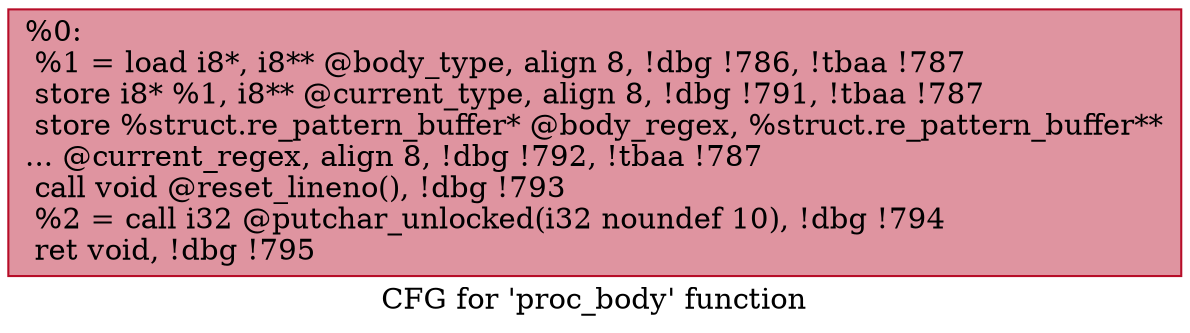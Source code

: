 digraph "CFG for 'proc_body' function" {
	label="CFG for 'proc_body' function";

	Node0x176aef0 [shape=record,color="#b70d28ff", style=filled, fillcolor="#b70d2870",label="{%0:\l  %1 = load i8*, i8** @body_type, align 8, !dbg !786, !tbaa !787\l  store i8* %1, i8** @current_type, align 8, !dbg !791, !tbaa !787\l  store %struct.re_pattern_buffer* @body_regex, %struct.re_pattern_buffer**\l... @current_regex, align 8, !dbg !792, !tbaa !787\l  call void @reset_lineno(), !dbg !793\l  %2 = call i32 @putchar_unlocked(i32 noundef 10), !dbg !794\l  ret void, !dbg !795\l}"];
}
